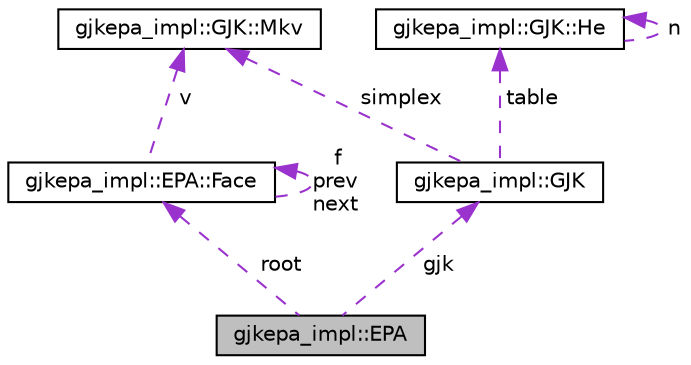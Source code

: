 digraph G
{
  edge [fontname="Helvetica",fontsize="10",labelfontname="Helvetica",labelfontsize="10"];
  node [fontname="Helvetica",fontsize="10",shape=record];
  Node1 [label="gjkepa_impl::EPA",height=0.2,width=0.4,color="black", fillcolor="grey75", style="filled" fontcolor="black"];
  Node2 -> Node1 [dir="back",color="darkorchid3",fontsize="10",style="dashed",label=" root" ,fontname="Helvetica"];
  Node2 [label="gjkepa_impl::EPA::Face",height=0.2,width=0.4,color="black", fillcolor="white", style="filled",URL="$structgjkepa__impl_1_1EPA_1_1Face.html"];
  Node2 -> Node2 [dir="back",color="darkorchid3",fontsize="10",style="dashed",label=" f\nprev\nnext" ,fontname="Helvetica"];
  Node3 -> Node2 [dir="back",color="darkorchid3",fontsize="10",style="dashed",label=" v" ,fontname="Helvetica"];
  Node3 [label="gjkepa_impl::GJK::Mkv",height=0.2,width=0.4,color="black", fillcolor="white", style="filled",URL="$structgjkepa__impl_1_1GJK_1_1Mkv.html"];
  Node4 -> Node1 [dir="back",color="darkorchid3",fontsize="10",style="dashed",label=" gjk" ,fontname="Helvetica"];
  Node4 [label="gjkepa_impl::GJK",height=0.2,width=0.4,color="black", fillcolor="white", style="filled",URL="$structgjkepa__impl_1_1GJK.html"];
  Node5 -> Node4 [dir="back",color="darkorchid3",fontsize="10",style="dashed",label=" table" ,fontname="Helvetica"];
  Node5 [label="gjkepa_impl::GJK::He",height=0.2,width=0.4,color="black", fillcolor="white", style="filled",URL="$structgjkepa__impl_1_1GJK_1_1He.html"];
  Node5 -> Node5 [dir="back",color="darkorchid3",fontsize="10",style="dashed",label=" n" ,fontname="Helvetica"];
  Node3 -> Node4 [dir="back",color="darkorchid3",fontsize="10",style="dashed",label=" simplex" ,fontname="Helvetica"];
}
